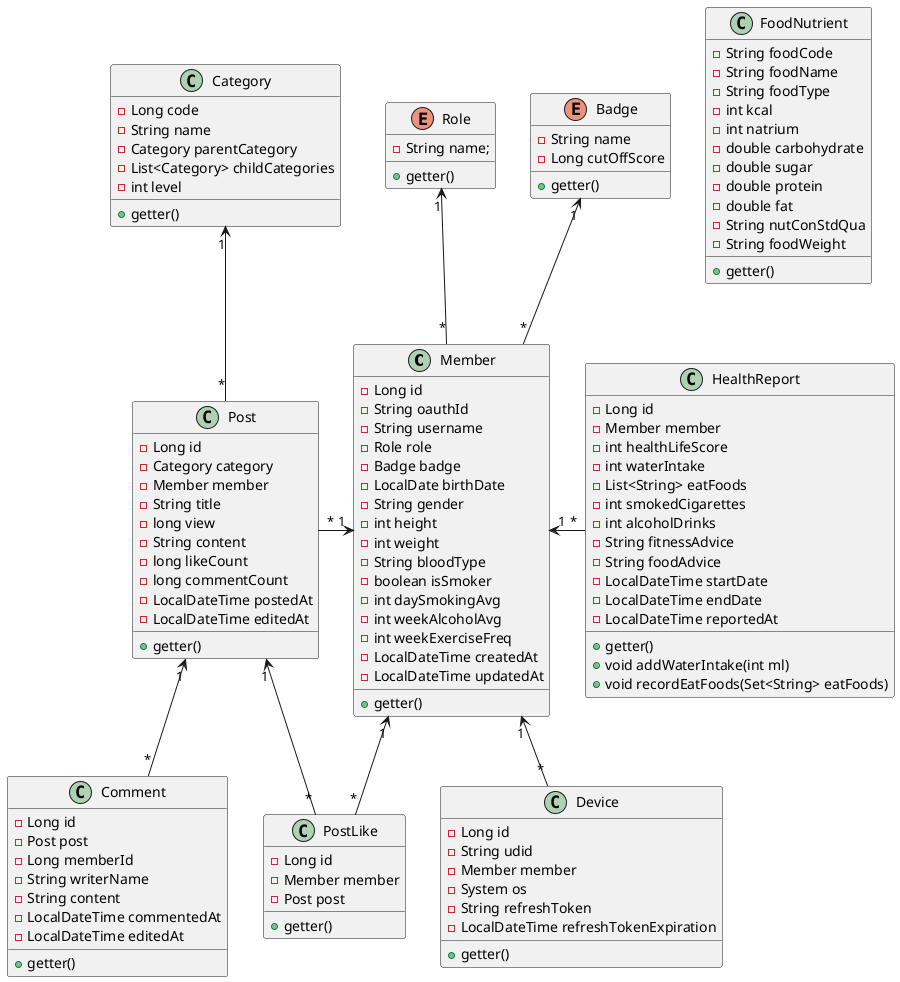 @startuml

class Member {
    - Long id
    - String oauthId
    - String username
    - Role role
    - Badge badge
    - LocalDate birthDate
    - String gender
    - int height
    - int weight
    - String bloodType
    - boolean isSmoker
    - int daySmokingAvg
    - int weekAlcoholAvg
    - int weekExerciseFreq
    - LocalDateTime createdAt
    - LocalDateTime updatedAt
    +getter()
}

enum Role {
    - String name;
    +getter()
}

enum Badge {
    - String name
    - Long cutOffScore
    +getter()
}

class Device {
    - Long id
    - String udid
    - Member member
    - System os
    - String refreshToken
    - LocalDateTime refreshTokenExpiration
    +getter()
}

class HealthReport {
    - Long id
    - Member member
    - int healthLifeScore
    - int waterIntake
    - List<String> eatFoods
    - int smokedCigarettes
    - int alcoholDrinks
    - String fitnessAdvice
    - String foodAdvice
    - LocalDateTime startDate
    - LocalDateTime endDate
    - LocalDateTime reportedAt
    +getter()
    + void addWaterIntake(int ml)
    + void recordEatFoods(Set<String> eatFoods)
}

class FoodNutrient {
    - String foodCode
    - String foodName
    - String foodType
    - int kcal
    - int natrium
    - double carbohydrate
    - double sugar
    - double protein
    - double fat
    - String nutConStdQua
    - String foodWeight
    +getter()
}

class Post {
    - Long id
    - Category category
    - Member member
    - String title
    - long view
    - String content
    - long likeCount
    - long commentCount
    - LocalDateTime postedAt
    - LocalDateTime editedAt
    +getter()
}

class Category {
    - Long code
    - String name
    - Category parentCategory
    - List<Category> childCategories
    - int level
    +getter()
}

class PostLike {
    - Long id
    - Member member
    - Post post
    +getter()
}

class Comment {
    - Long id
    - Post post
    - Long memberId
    - String writerName
    - String content
    - LocalDateTime commentedAt
    - LocalDateTime editedAt
    +getter()
}

Member "*" -up-> "1" Badge
Member "*" -up-> "1" Role
Device "*" -up-> "1" Member
HealthReport "*" -left-> "1" Member
Post "*" -up-> "1" Category
Post "*" -right-> "1" Member
PostLike "*" -up-> "1" Post
PostLike "*" -up-> "1" Member
Comment "*" -up-> "1" Post

@enduml